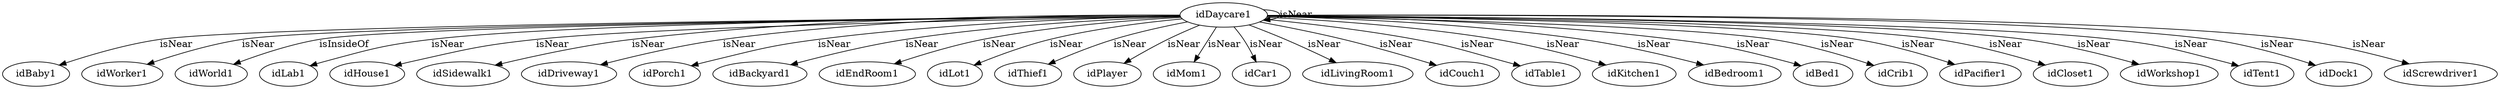 digraph  {
idDaycare1 [node_type=entity_node];
idBaby1 [node_type=entity_node];
idWorker1 [node_type=entity_node];
idWorld1 [node_type=entity_node];
idLab1 [node_type=entity_node];
idHouse1 [node_type=entity_node];
idSidewalk1 [node_type=entity_node];
idDriveway1 [node_type=entity_node];
idPorch1 [node_type=entity_node];
idBackyard1 [node_type=entity_node];
idEndRoom1 [node_type=entity_node];
idLot1 [node_type=entity_node];
idThief1 [node_type=entity_node];
idPlayer [node_type=entity_node];
idMom1 [node_type=entity_node];
idCar1 [node_type=entity_node];
idLivingRoom1 [node_type=entity_node];
idCouch1 [node_type=entity_node];
idTable1 [node_type=entity_node];
idKitchen1 [node_type=entity_node];
idBedroom1 [node_type=entity_node];
idBed1 [node_type=entity_node];
idCrib1 [node_type=entity_node];
idPacifier1 [node_type=entity_node];
idCloset1 [node_type=entity_node];
idWorkshop1 [node_type=entity_node];
idTent1 [node_type=entity_node];
idDock1 [node_type=entity_node];
idScrewdriver1 [node_type=entity_node];
idDaycare1 -> idBaby1  [edge_type=relationship, label=isNear];
idDaycare1 -> idWorker1  [edge_type=relationship, label=isNear];
idDaycare1 -> idWorld1  [edge_type=relationship, label=isInsideOf];
idDaycare1 -> idLab1  [edge_type=relationship, label=isNear];
idDaycare1 -> idHouse1  [edge_type=relationship, label=isNear];
idDaycare1 -> idSidewalk1  [edge_type=relationship, label=isNear];
idDaycare1 -> idDriveway1  [edge_type=relationship, label=isNear];
idDaycare1 -> idPorch1  [edge_type=relationship, label=isNear];
idDaycare1 -> idBackyard1  [edge_type=relationship, label=isNear];
idDaycare1 -> idEndRoom1  [edge_type=relationship, label=isNear];
idDaycare1 -> idLot1  [edge_type=relationship, label=isNear];
idDaycare1 -> idThief1  [edge_type=relationship, label=isNear];
idDaycare1 -> idDaycare1  [edge_type=relationship, label=isNear];
idDaycare1 -> idPlayer  [edge_type=relationship, label=isNear];
idDaycare1 -> idMom1  [edge_type=relationship, label=isNear];
idDaycare1 -> idCar1  [edge_type=relationship, label=isNear];
idDaycare1 -> idLivingRoom1  [edge_type=relationship, label=isNear];
idDaycare1 -> idCouch1  [edge_type=relationship, label=isNear];
idDaycare1 -> idTable1  [edge_type=relationship, label=isNear];
idDaycare1 -> idKitchen1  [edge_type=relationship, label=isNear];
idDaycare1 -> idBedroom1  [edge_type=relationship, label=isNear];
idDaycare1 -> idBed1  [edge_type=relationship, label=isNear];
idDaycare1 -> idCrib1  [edge_type=relationship, label=isNear];
idDaycare1 -> idPacifier1  [edge_type=relationship, label=isNear];
idDaycare1 -> idCloset1  [edge_type=relationship, label=isNear];
idDaycare1 -> idWorkshop1  [edge_type=relationship, label=isNear];
idDaycare1 -> idTent1  [edge_type=relationship, label=isNear];
idDaycare1 -> idDock1  [edge_type=relationship, label=isNear];
idDaycare1 -> idScrewdriver1  [edge_type=relationship, label=isNear];
}

